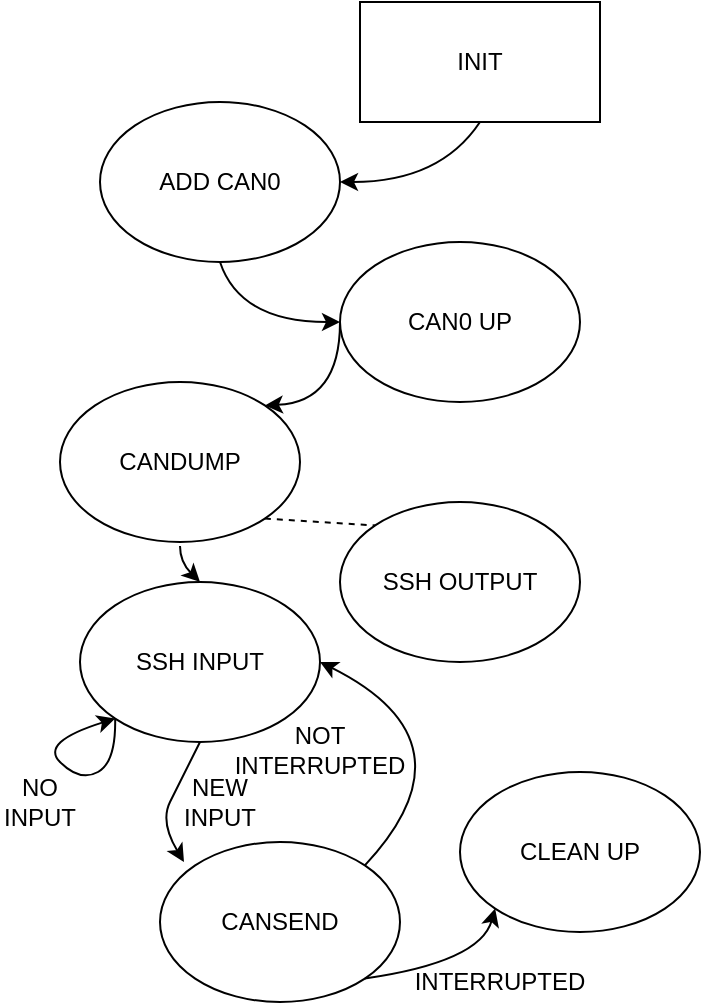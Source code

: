 <mxfile version="12.2.6" type="device" pages="1"><diagram id="l8hLHbZlNzpTjE-PoqDL" name="Page-1"><mxGraphModel dx="1220" dy="499" grid="1" gridSize="10" guides="1" tooltips="1" connect="1" arrows="1" fold="1" page="1" pageScale="1" pageWidth="827" pageHeight="1169" math="0" shadow="0"><root><mxCell id="0"/><mxCell id="1" parent="0"/><mxCell id="qOP9hsqxq-rbR12vL038-1" value="&lt;div&gt;INIT&lt;/div&gt;" style="rounded=0;whiteSpace=wrap;html=1;" vertex="1" parent="1"><mxGeometry x="200" y="210" width="120" height="60" as="geometry"/></mxCell><mxCell id="qOP9hsqxq-rbR12vL038-2" value="" style="curved=1;endArrow=classic;html=1;exitX=0.5;exitY=1;exitDx=0;exitDy=0;entryX=1;entryY=0.5;entryDx=0;entryDy=0;" edge="1" parent="1" source="qOP9hsqxq-rbR12vL038-1" target="qOP9hsqxq-rbR12vL038-4"><mxGeometry width="50" height="50" relative="1" as="geometry"><mxPoint x="60" y="170" as="sourcePoint"/><mxPoint x="120" y="140" as="targetPoint"/><Array as="points"><mxPoint x="240" y="300"/></Array></mxGeometry></mxCell><mxCell id="qOP9hsqxq-rbR12vL038-3" value="CAN0 UP" style="ellipse;whiteSpace=wrap;html=1;" vertex="1" parent="1"><mxGeometry x="190" y="330" width="120" height="80" as="geometry"/></mxCell><mxCell id="qOP9hsqxq-rbR12vL038-4" value="ADD CAN0" style="ellipse;whiteSpace=wrap;html=1;" vertex="1" parent="1"><mxGeometry x="70" y="260" width="120" height="80" as="geometry"/></mxCell><mxCell id="qOP9hsqxq-rbR12vL038-6" value="" style="curved=1;endArrow=classic;html=1;exitX=0.5;exitY=1;exitDx=0;exitDy=0;entryX=0;entryY=0.5;entryDx=0;entryDy=0;" edge="1" parent="1" source="qOP9hsqxq-rbR12vL038-4" target="qOP9hsqxq-rbR12vL038-3"><mxGeometry width="50" height="50" relative="1" as="geometry"><mxPoint x="60" y="410" as="sourcePoint"/><mxPoint x="350" y="310" as="targetPoint"/><Array as="points"><mxPoint x="140" y="370"/></Array></mxGeometry></mxCell><mxCell id="qOP9hsqxq-rbR12vL038-10" value="CANDUMP" style="ellipse;whiteSpace=wrap;html=1;" vertex="1" parent="1"><mxGeometry x="50" y="400" width="120" height="80" as="geometry"/></mxCell><mxCell id="qOP9hsqxq-rbR12vL038-11" value="" style="curved=1;endArrow=classic;html=1;exitX=0;exitY=0.5;exitDx=0;exitDy=0;entryX=1;entryY=0;entryDx=0;entryDy=0;" edge="1" parent="1" target="qOP9hsqxq-rbR12vL038-10" source="qOP9hsqxq-rbR12vL038-3"><mxGeometry width="50" height="50" relative="1" as="geometry"><mxPoint x="120" y="340" as="sourcePoint"/><mxPoint x="350" y="430" as="targetPoint"/><Array as="points"><mxPoint x="190" y="410"/></Array></mxGeometry></mxCell><mxCell id="qOP9hsqxq-rbR12vL038-12" value="SSH INPUT" style="ellipse;whiteSpace=wrap;html=1;" vertex="1" parent="1"><mxGeometry x="60" y="500" width="120" height="80" as="geometry"/></mxCell><mxCell id="qOP9hsqxq-rbR12vL038-13" value="" style="curved=1;endArrow=classic;html=1;entryX=0.5;entryY=0;entryDx=0;entryDy=0;" edge="1" parent="1" target="qOP9hsqxq-rbR12vL038-12"><mxGeometry width="50" height="50" relative="1" as="geometry"><mxPoint x="110" y="482" as="sourcePoint"/><mxPoint x="350" y="550" as="targetPoint"/><Array as="points"><mxPoint x="110" y="490"/></Array></mxGeometry></mxCell><mxCell id="qOP9hsqxq-rbR12vL038-16" value="SSH OUTPUT" style="ellipse;whiteSpace=wrap;html=1;" vertex="1" parent="1"><mxGeometry x="190" y="460" width="120" height="80" as="geometry"/></mxCell><mxCell id="qOP9hsqxq-rbR12vL038-18" value="" style="endArrow=none;dashed=1;html=1;entryX=0;entryY=0;entryDx=0;entryDy=0;exitX=1;exitY=1;exitDx=0;exitDy=0;" edge="1" parent="1" source="qOP9hsqxq-rbR12vL038-10" target="qOP9hsqxq-rbR12vL038-16"><mxGeometry width="50" height="50" relative="1" as="geometry"><mxPoint x="60" y="650" as="sourcePoint"/><mxPoint x="110" y="600" as="targetPoint"/></mxGeometry></mxCell><mxCell id="qOP9hsqxq-rbR12vL038-21" value="CANSEND" style="ellipse;whiteSpace=wrap;html=1;" vertex="1" parent="1"><mxGeometry x="100" y="630" width="120" height="80" as="geometry"/></mxCell><mxCell id="qOP9hsqxq-rbR12vL038-22" value="" style="curved=1;endArrow=classic;html=1;exitX=0.5;exitY=1;exitDx=0;exitDy=0;entryX=0.1;entryY=0.125;entryDx=0;entryDy=0;entryPerimeter=0;" edge="1" parent="1" source="qOP9hsqxq-rbR12vL038-12" target="qOP9hsqxq-rbR12vL038-21"><mxGeometry width="50" height="50" relative="1" as="geometry"><mxPoint x="40" y="770" as="sourcePoint"/><mxPoint x="260" y="730" as="targetPoint"/><Array as="points"><mxPoint x="110" y="600"/><mxPoint x="100" y="620"/></Array></mxGeometry></mxCell><mxCell id="qOP9hsqxq-rbR12vL038-23" value="" style="curved=1;endArrow=classic;html=1;exitX=1;exitY=1;exitDx=0;exitDy=0;entryX=0;entryY=1;entryDx=0;entryDy=0;" edge="1" parent="1" source="qOP9hsqxq-rbR12vL038-21" target="qOP9hsqxq-rbR12vL038-28"><mxGeometry width="50" height="50" relative="1" as="geometry"><mxPoint x="60" y="780" as="sourcePoint"/><mxPoint x="240" y="720" as="targetPoint"/><Array as="points"><mxPoint x="260" y="690"/></Array></mxGeometry></mxCell><mxCell id="qOP9hsqxq-rbR12vL038-28" value="CLEAN UP" style="ellipse;whiteSpace=wrap;html=1;" vertex="1" parent="1"><mxGeometry x="250" y="595" width="120" height="80" as="geometry"/></mxCell><mxCell id="qOP9hsqxq-rbR12vL038-30" value="NEW INPUT" style="text;html=1;strokeColor=none;fillColor=none;align=center;verticalAlign=middle;whiteSpace=wrap;rounded=0;" vertex="1" parent="1"><mxGeometry x="110" y="600" width="40" height="20" as="geometry"/></mxCell><mxCell id="qOP9hsqxq-rbR12vL038-32" value="" style="curved=1;endArrow=classic;html=1;entryX=0;entryY=1;entryDx=0;entryDy=0;exitX=0;exitY=1;exitDx=0;exitDy=0;" edge="1" parent="1" source="qOP9hsqxq-rbR12vL038-12" target="qOP9hsqxq-rbR12vL038-12"><mxGeometry width="50" height="50" relative="1" as="geometry"><mxPoint x="60" y="830" as="sourcePoint"/><mxPoint x="110" y="780" as="targetPoint"/><Array as="points"><mxPoint x="78" y="590"/><mxPoint x="60" y="600"/><mxPoint x="40" y="580"/></Array></mxGeometry></mxCell><mxCell id="qOP9hsqxq-rbR12vL038-33" value="NO INPUT" style="text;html=1;strokeColor=none;fillColor=none;align=center;verticalAlign=middle;whiteSpace=wrap;rounded=0;" vertex="1" parent="1"><mxGeometry x="20" y="600" width="40" height="20" as="geometry"/></mxCell><mxCell id="qOP9hsqxq-rbR12vL038-37" value="" style="curved=1;endArrow=classic;html=1;entryX=1;entryY=0.5;entryDx=0;entryDy=0;exitX=1;exitY=0;exitDx=0;exitDy=0;" edge="1" parent="1" source="qOP9hsqxq-rbR12vL038-21" target="qOP9hsqxq-rbR12vL038-12"><mxGeometry width="50" height="50" relative="1" as="geometry"><mxPoint x="20" y="780" as="sourcePoint"/><mxPoint x="70" y="730" as="targetPoint"/><Array as="points"><mxPoint x="260" y="580"/></Array></mxGeometry></mxCell><mxCell id="qOP9hsqxq-rbR12vL038-38" value="INTERRUPTED" style="text;html=1;strokeColor=none;fillColor=none;align=center;verticalAlign=middle;whiteSpace=wrap;rounded=0;" vertex="1" parent="1"><mxGeometry x="250" y="690" width="40" height="20" as="geometry"/></mxCell><mxCell id="qOP9hsqxq-rbR12vL038-39" value="NOT INTERRUPTED" style="text;html=1;strokeColor=none;fillColor=none;align=center;verticalAlign=middle;whiteSpace=wrap;rounded=0;" vertex="1" parent="1"><mxGeometry x="160" y="574" width="40" height="20" as="geometry"/></mxCell></root></mxGraphModel></diagram></mxfile>